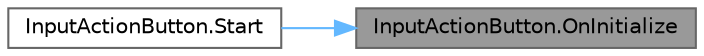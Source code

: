 digraph "InputActionButton.OnInitialize"
{
 // LATEX_PDF_SIZE
  bgcolor="transparent";
  edge [fontname=Helvetica,fontsize=10,labelfontname=Helvetica,labelfontsize=10];
  node [fontname=Helvetica,fontsize=10,shape=box,height=0.2,width=0.4];
  rankdir="RL";
  Node1 [id="Node000001",label="InputActionButton.OnInitialize",height=0.2,width=0.4,color="gray40", fillcolor="grey60", style="filled", fontcolor="black",tooltip="初期化処理"];
  Node1 -> Node2 [id="edge1_Node000001_Node000002",dir="back",color="steelblue1",style="solid",tooltip=" "];
  Node2 [id="Node000002",label="InputActionButton.Start",height=0.2,width=0.4,color="grey40", fillcolor="white", style="filled",URL="$class_input_action_button.html#a8dcc63f2844efa171a89a4a175e4ad87",tooltip=" "];
}

